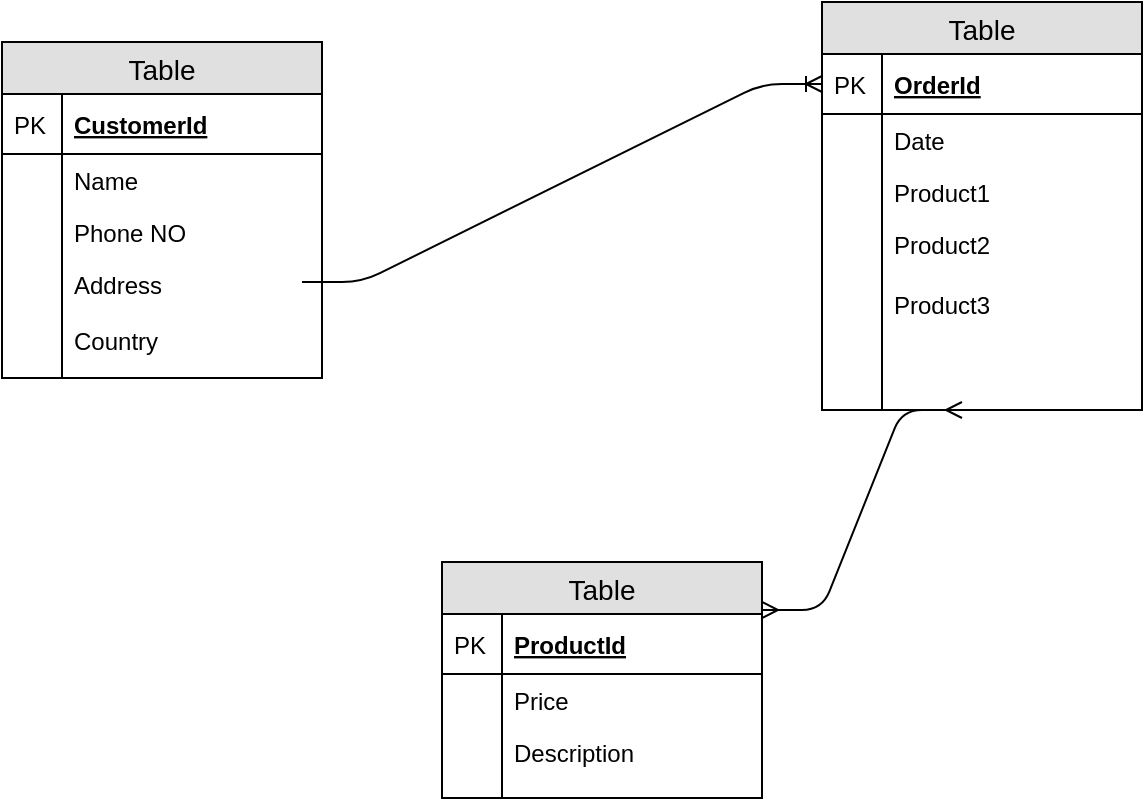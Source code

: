 <mxfile version="12.7.1" type="github"><diagram id="MCP9dUsLfelmGqhKOad_" name="Page-1"><mxGraphModel dx="1422" dy="794" grid="1" gridSize="10" guides="1" tooltips="1" connect="1" arrows="1" fold="1" page="1" pageScale="1" pageWidth="850" pageHeight="1100" math="0" shadow="0"><root><mxCell id="0"/><mxCell id="1" parent="0"/><mxCell id="qhDPiZQqjXj1k8pIYTXS-12" value="Table" style="swimlane;fontStyle=0;childLayout=stackLayout;horizontal=1;startSize=26;fillColor=#e0e0e0;horizontalStack=0;resizeParent=1;resizeParentMax=0;resizeLast=0;collapsible=1;marginBottom=0;swimlaneFillColor=#ffffff;align=center;fontSize=14;" parent="1" vertex="1"><mxGeometry x="130" y="70" width="160" height="168" as="geometry"/></mxCell><mxCell id="qhDPiZQqjXj1k8pIYTXS-13" value="CustomerId" style="shape=partialRectangle;top=0;left=0;right=0;bottom=1;align=left;verticalAlign=middle;fillColor=none;spacingLeft=34;spacingRight=4;overflow=hidden;rotatable=0;points=[[0,0.5],[1,0.5]];portConstraint=eastwest;dropTarget=0;fontStyle=5;fontSize=12;" parent="qhDPiZQqjXj1k8pIYTXS-12" vertex="1"><mxGeometry y="26" width="160" height="30" as="geometry"/></mxCell><mxCell id="qhDPiZQqjXj1k8pIYTXS-14" value="PK" style="shape=partialRectangle;top=0;left=0;bottom=0;fillColor=none;align=left;verticalAlign=middle;spacingLeft=4;spacingRight=4;overflow=hidden;rotatable=0;points=[];portConstraint=eastwest;part=1;fontSize=12;" parent="qhDPiZQqjXj1k8pIYTXS-13" vertex="1" connectable="0"><mxGeometry width="30" height="30" as="geometry"/></mxCell><mxCell id="qhDPiZQqjXj1k8pIYTXS-17" value="Name" style="shape=partialRectangle;top=0;left=0;right=0;bottom=0;align=left;verticalAlign=top;fillColor=none;spacingLeft=34;spacingRight=4;overflow=hidden;rotatable=0;points=[[0,0.5],[1,0.5]];portConstraint=eastwest;dropTarget=0;fontSize=12;" parent="qhDPiZQqjXj1k8pIYTXS-12" vertex="1"><mxGeometry y="56" width="160" height="26" as="geometry"/></mxCell><mxCell id="qhDPiZQqjXj1k8pIYTXS-18" value="" style="shape=partialRectangle;top=0;left=0;bottom=0;fillColor=none;align=left;verticalAlign=top;spacingLeft=4;spacingRight=4;overflow=hidden;rotatable=0;points=[];portConstraint=eastwest;part=1;fontSize=12;" parent="qhDPiZQqjXj1k8pIYTXS-17" vertex="1" connectable="0"><mxGeometry width="30" height="26" as="geometry"/></mxCell><mxCell id="qhDPiZQqjXj1k8pIYTXS-19" value="Phone NO" style="shape=partialRectangle;top=0;left=0;right=0;bottom=0;align=left;verticalAlign=top;fillColor=none;spacingLeft=34;spacingRight=4;overflow=hidden;rotatable=0;points=[[0,0.5],[1,0.5]];portConstraint=eastwest;dropTarget=0;fontSize=12;" parent="qhDPiZQqjXj1k8pIYTXS-12" vertex="1"><mxGeometry y="82" width="160" height="26" as="geometry"/></mxCell><mxCell id="qhDPiZQqjXj1k8pIYTXS-20" value="" style="shape=partialRectangle;top=0;left=0;bottom=0;fillColor=none;align=left;verticalAlign=top;spacingLeft=4;spacingRight=4;overflow=hidden;rotatable=0;points=[];portConstraint=eastwest;part=1;fontSize=12;" parent="qhDPiZQqjXj1k8pIYTXS-19" vertex="1" connectable="0"><mxGeometry width="30" height="26" as="geometry"/></mxCell><mxCell id="qhDPiZQqjXj1k8pIYTXS-21" value="Address&#10;&#10;Country" style="shape=partialRectangle;top=0;left=0;right=0;bottom=0;align=left;verticalAlign=top;fillColor=none;spacingLeft=34;spacingRight=4;overflow=hidden;rotatable=0;points=[[0,0.5],[1,0.5]];portConstraint=eastwest;dropTarget=0;fontSize=12;" parent="qhDPiZQqjXj1k8pIYTXS-12" vertex="1"><mxGeometry y="108" width="160" height="60" as="geometry"/></mxCell><mxCell id="qhDPiZQqjXj1k8pIYTXS-22" value="" style="shape=partialRectangle;top=0;left=0;bottom=0;fillColor=none;align=left;verticalAlign=top;spacingLeft=4;spacingRight=4;overflow=hidden;rotatable=0;points=[];portConstraint=eastwest;part=1;fontSize=12;" parent="qhDPiZQqjXj1k8pIYTXS-21" vertex="1" connectable="0"><mxGeometry width="30" height="60" as="geometry"/></mxCell><mxCell id="qhDPiZQqjXj1k8pIYTXS-40" value="Table" style="swimlane;fontStyle=0;childLayout=stackLayout;horizontal=1;startSize=26;fillColor=#e0e0e0;horizontalStack=0;resizeParent=1;resizeParentMax=0;resizeLast=0;collapsible=1;marginBottom=0;swimlaneFillColor=#ffffff;align=center;fontSize=14;" parent="1" vertex="1"><mxGeometry x="540" y="50" width="160" height="204" as="geometry"/></mxCell><mxCell id="qhDPiZQqjXj1k8pIYTXS-41" value="OrderId" style="shape=partialRectangle;top=0;left=0;right=0;bottom=1;align=left;verticalAlign=middle;fillColor=none;spacingLeft=34;spacingRight=4;overflow=hidden;rotatable=0;points=[[0,0.5],[1,0.5]];portConstraint=eastwest;dropTarget=0;fontStyle=5;fontSize=12;" parent="qhDPiZQqjXj1k8pIYTXS-40" vertex="1"><mxGeometry y="26" width="160" height="30" as="geometry"/></mxCell><mxCell id="qhDPiZQqjXj1k8pIYTXS-42" value="PK" style="shape=partialRectangle;top=0;left=0;bottom=0;fillColor=none;align=left;verticalAlign=middle;spacingLeft=4;spacingRight=4;overflow=hidden;rotatable=0;points=[];portConstraint=eastwest;part=1;fontSize=12;" parent="qhDPiZQqjXj1k8pIYTXS-41" vertex="1" connectable="0"><mxGeometry width="30" height="30" as="geometry"/></mxCell><mxCell id="qhDPiZQqjXj1k8pIYTXS-45" value="Date" style="shape=partialRectangle;top=0;left=0;right=0;bottom=0;align=left;verticalAlign=top;fillColor=none;spacingLeft=34;spacingRight=4;overflow=hidden;rotatable=0;points=[[0,0.5],[1,0.5]];portConstraint=eastwest;dropTarget=0;fontSize=12;" parent="qhDPiZQqjXj1k8pIYTXS-40" vertex="1"><mxGeometry y="56" width="160" height="26" as="geometry"/></mxCell><mxCell id="qhDPiZQqjXj1k8pIYTXS-46" value="" style="shape=partialRectangle;top=0;left=0;bottom=0;fillColor=none;align=left;verticalAlign=top;spacingLeft=4;spacingRight=4;overflow=hidden;rotatable=0;points=[];portConstraint=eastwest;part=1;fontSize=12;" parent="qhDPiZQqjXj1k8pIYTXS-45" vertex="1" connectable="0"><mxGeometry width="30" height="26" as="geometry"/></mxCell><mxCell id="qhDPiZQqjXj1k8pIYTXS-47" value="Product1" style="shape=partialRectangle;top=0;left=0;right=0;bottom=0;align=left;verticalAlign=top;fillColor=none;spacingLeft=34;spacingRight=4;overflow=hidden;rotatable=0;points=[[0,0.5],[1,0.5]];portConstraint=eastwest;dropTarget=0;fontSize=12;" parent="qhDPiZQqjXj1k8pIYTXS-40" vertex="1"><mxGeometry y="82" width="160" height="26" as="geometry"/></mxCell><mxCell id="qhDPiZQqjXj1k8pIYTXS-48" value="" style="shape=partialRectangle;top=0;left=0;bottom=0;fillColor=none;align=left;verticalAlign=top;spacingLeft=4;spacingRight=4;overflow=hidden;rotatable=0;points=[];portConstraint=eastwest;part=1;fontSize=12;" parent="qhDPiZQqjXj1k8pIYTXS-47" vertex="1" connectable="0"><mxGeometry width="30" height="26" as="geometry"/></mxCell><mxCell id="qhDPiZQqjXj1k8pIYTXS-51" value="Product2" style="shape=partialRectangle;top=0;left=0;right=0;bottom=0;align=left;verticalAlign=top;fillColor=none;spacingLeft=34;spacingRight=4;overflow=hidden;rotatable=0;points=[[0,0.5],[1,0.5]];portConstraint=eastwest;dropTarget=0;fontSize=12;" parent="qhDPiZQqjXj1k8pIYTXS-40" vertex="1"><mxGeometry y="108" width="160" height="30" as="geometry"/></mxCell><mxCell id="qhDPiZQqjXj1k8pIYTXS-52" value="" style="shape=partialRectangle;top=0;left=0;bottom=0;fillColor=none;align=left;verticalAlign=top;spacingLeft=4;spacingRight=4;overflow=hidden;rotatable=0;points=[];portConstraint=eastwest;part=1;fontSize=12;" parent="qhDPiZQqjXj1k8pIYTXS-51" vertex="1" connectable="0"><mxGeometry width="30" height="30" as="geometry"/></mxCell><mxCell id="qhDPiZQqjXj1k8pIYTXS-49" value="Product3" style="shape=partialRectangle;top=0;left=0;right=0;bottom=0;align=left;verticalAlign=top;fillColor=none;spacingLeft=34;spacingRight=4;overflow=hidden;rotatable=0;points=[[0,0.5],[1,0.5]];portConstraint=eastwest;dropTarget=0;fontSize=12;" parent="qhDPiZQqjXj1k8pIYTXS-40" vertex="1"><mxGeometry y="138" width="160" height="36" as="geometry"/></mxCell><mxCell id="qhDPiZQqjXj1k8pIYTXS-50" value="" style="shape=partialRectangle;top=0;left=0;bottom=0;fillColor=none;align=left;verticalAlign=top;spacingLeft=4;spacingRight=4;overflow=hidden;rotatable=0;points=[];portConstraint=eastwest;part=1;fontSize=12;" parent="qhDPiZQqjXj1k8pIYTXS-49" vertex="1" connectable="0"><mxGeometry width="30" height="36" as="geometry"/></mxCell><mxCell id="qhDPiZQqjXj1k8pIYTXS-53" value="" style="shape=partialRectangle;top=0;left=0;right=0;bottom=0;align=left;verticalAlign=top;fillColor=none;spacingLeft=34;spacingRight=4;overflow=hidden;rotatable=0;points=[[0,0.5],[1,0.5]];portConstraint=eastwest;dropTarget=0;fontSize=12;" parent="qhDPiZQqjXj1k8pIYTXS-40" vertex="1"><mxGeometry y="174" width="160" height="30" as="geometry"/></mxCell><mxCell id="qhDPiZQqjXj1k8pIYTXS-54" value="" style="shape=partialRectangle;top=0;left=0;bottom=0;fillColor=none;align=left;verticalAlign=top;spacingLeft=4;spacingRight=4;overflow=hidden;rotatable=0;points=[];portConstraint=eastwest;part=1;fontSize=12;" parent="qhDPiZQqjXj1k8pIYTXS-53" vertex="1" connectable="0"><mxGeometry width="30" height="30" as="geometry"/></mxCell><mxCell id="qhDPiZQqjXj1k8pIYTXS-55" value="Table" style="swimlane;fontStyle=0;childLayout=stackLayout;horizontal=1;startSize=26;fillColor=#e0e0e0;horizontalStack=0;resizeParent=1;resizeParentMax=0;resizeLast=0;collapsible=1;marginBottom=0;swimlaneFillColor=#ffffff;align=center;fontSize=14;" parent="1" vertex="1"><mxGeometry x="350" y="330" width="160" height="118" as="geometry"/></mxCell><mxCell id="qhDPiZQqjXj1k8pIYTXS-56" value="ProductId" style="shape=partialRectangle;top=0;left=0;right=0;bottom=1;align=left;verticalAlign=middle;fillColor=none;spacingLeft=34;spacingRight=4;overflow=hidden;rotatable=0;points=[[0,0.5],[1,0.5]];portConstraint=eastwest;dropTarget=0;fontStyle=5;fontSize=12;" parent="qhDPiZQqjXj1k8pIYTXS-55" vertex="1"><mxGeometry y="26" width="160" height="30" as="geometry"/></mxCell><mxCell id="qhDPiZQqjXj1k8pIYTXS-57" value="PK" style="shape=partialRectangle;top=0;left=0;bottom=0;fillColor=none;align=left;verticalAlign=middle;spacingLeft=4;spacingRight=4;overflow=hidden;rotatable=0;points=[];portConstraint=eastwest;part=1;fontSize=12;" parent="qhDPiZQqjXj1k8pIYTXS-56" vertex="1" connectable="0"><mxGeometry width="30" height="30" as="geometry"/></mxCell><mxCell id="qhDPiZQqjXj1k8pIYTXS-60" value="Price" style="shape=partialRectangle;top=0;left=0;right=0;bottom=0;align=left;verticalAlign=top;fillColor=none;spacingLeft=34;spacingRight=4;overflow=hidden;rotatable=0;points=[[0,0.5],[1,0.5]];portConstraint=eastwest;dropTarget=0;fontSize=12;" parent="qhDPiZQqjXj1k8pIYTXS-55" vertex="1"><mxGeometry y="56" width="160" height="26" as="geometry"/></mxCell><mxCell id="qhDPiZQqjXj1k8pIYTXS-61" value="" style="shape=partialRectangle;top=0;left=0;bottom=0;fillColor=none;align=left;verticalAlign=top;spacingLeft=4;spacingRight=4;overflow=hidden;rotatable=0;points=[];portConstraint=eastwest;part=1;fontSize=12;" parent="qhDPiZQqjXj1k8pIYTXS-60" vertex="1" connectable="0"><mxGeometry width="30" height="26" as="geometry"/></mxCell><mxCell id="qhDPiZQqjXj1k8pIYTXS-62" value="Description" style="shape=partialRectangle;top=0;left=0;right=0;bottom=0;align=left;verticalAlign=top;fillColor=none;spacingLeft=34;spacingRight=4;overflow=hidden;rotatable=0;points=[[0,0.5],[1,0.5]];portConstraint=eastwest;dropTarget=0;fontSize=12;" parent="qhDPiZQqjXj1k8pIYTXS-55" vertex="1"><mxGeometry y="82" width="160" height="26" as="geometry"/></mxCell><mxCell id="qhDPiZQqjXj1k8pIYTXS-63" value="" style="shape=partialRectangle;top=0;left=0;bottom=0;fillColor=none;align=left;verticalAlign=top;spacingLeft=4;spacingRight=4;overflow=hidden;rotatable=0;points=[];portConstraint=eastwest;part=1;fontSize=12;" parent="qhDPiZQqjXj1k8pIYTXS-62" vertex="1" connectable="0"><mxGeometry width="30" height="26" as="geometry"/></mxCell><mxCell id="qhDPiZQqjXj1k8pIYTXS-64" value="" style="shape=partialRectangle;top=0;left=0;right=0;bottom=0;align=left;verticalAlign=top;fillColor=none;spacingLeft=34;spacingRight=4;overflow=hidden;rotatable=0;points=[[0,0.5],[1,0.5]];portConstraint=eastwest;dropTarget=0;fontSize=12;" parent="qhDPiZQqjXj1k8pIYTXS-55" vertex="1"><mxGeometry y="108" width="160" height="10" as="geometry"/></mxCell><mxCell id="qhDPiZQqjXj1k8pIYTXS-65" value="" style="shape=partialRectangle;top=0;left=0;bottom=0;fillColor=none;align=left;verticalAlign=top;spacingLeft=4;spacingRight=4;overflow=hidden;rotatable=0;points=[];portConstraint=eastwest;part=1;fontSize=12;" parent="qhDPiZQqjXj1k8pIYTXS-64" vertex="1" connectable="0"><mxGeometry width="30" height="10" as="geometry"/></mxCell><mxCell id="qhDPiZQqjXj1k8pIYTXS-103" value="" style="edgeStyle=entityRelationEdgeStyle;fontSize=12;html=1;endArrow=ERoneToMany;entryX=0;entryY=0.5;entryDx=0;entryDy=0;" parent="1" target="qhDPiZQqjXj1k8pIYTXS-41" edge="1"><mxGeometry width="100" height="100" relative="1" as="geometry"><mxPoint x="280" y="190" as="sourcePoint"/><mxPoint x="380" y="90" as="targetPoint"/></mxGeometry></mxCell><mxCell id="qhDPiZQqjXj1k8pIYTXS-104" value="" style="edgeStyle=entityRelationEdgeStyle;fontSize=12;html=1;endArrow=ERmany;startArrow=ERmany;" parent="1" edge="1"><mxGeometry width="100" height="100" relative="1" as="geometry"><mxPoint x="510" y="354" as="sourcePoint"/><mxPoint x="610" y="254" as="targetPoint"/></mxGeometry></mxCell></root></mxGraphModel></diagram></mxfile>